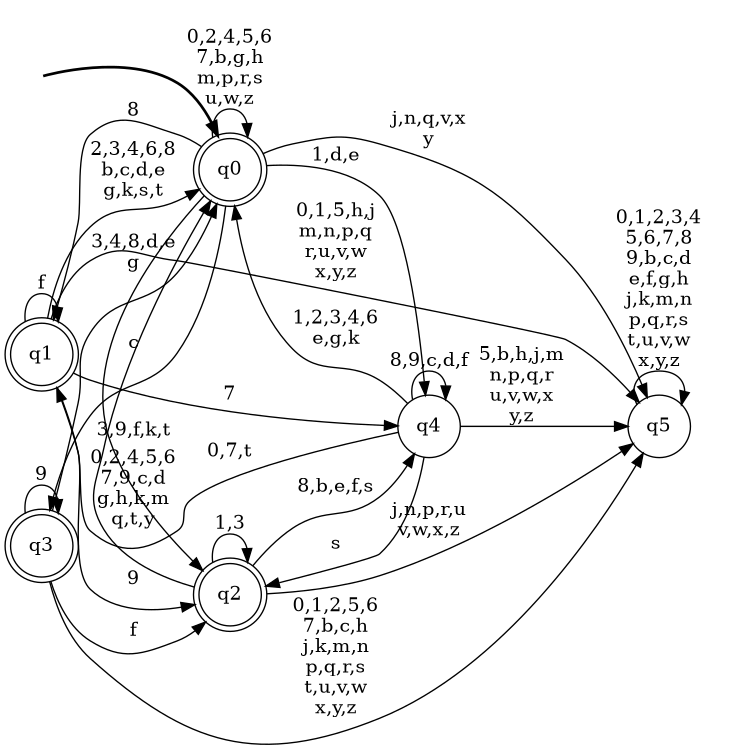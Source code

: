 digraph BlueStarA {
__start0 [style = invis, shape = none, label = "", width = 0, height = 0];

rankdir=LR;
size="8,5";

s0 [style="rounded,filled", color="black", fillcolor="white" shape="doublecircle", label="q0"];
s1 [style="rounded,filled", color="black", fillcolor="white" shape="doublecircle", label="q1"];
s2 [style="rounded,filled", color="black", fillcolor="white" shape="doublecircle", label="q2"];
s3 [style="rounded,filled", color="black", fillcolor="white" shape="doublecircle", label="q3"];
s4 [style="filled", color="black", fillcolor="white" shape="circle", label="q4"];
s5 [style="filled", color="black", fillcolor="white" shape="circle", label="q5"];
subgraph cluster_main { 
	graph [pad=".75", ranksep="0.15", nodesep="0.15"];
	 style=invis; 
	__start0 -> s0 [penwidth=2];
}
s0 -> s0 [label="0,2,4,5,6\n7,b,g,h\nm,p,r,s\nu,w,z"];
s0 -> s1 [label="8"];
s0 -> s2 [label="3,9,f,k,t"];
s0 -> s3 [label="c"];
s0 -> s4 [label="1,d,e"];
s0 -> s5 [label="j,n,q,v,x\ny"];
s1 -> s0 [label="2,3,4,6,8\nb,c,d,e\ng,k,s,t"];
s1 -> s1 [label="f"];
s1 -> s2 [label="9"];
s1 -> s4 [label="7"];
s1 -> s5 [label="0,1,5,h,j\nm,n,p,q\nr,u,v,w\nx,y,z"];
s2 -> s0 [label="0,2,4,5,6\n7,9,c,d\ng,h,k,m\nq,t,y"];
s2 -> s2 [label="1,3"];
s2 -> s4 [label="8,b,e,f,s"];
s2 -> s5 [label="j,n,p,r,u\nv,w,x,z"];
s3 -> s0 [label="3,4,8,d,e\ng"];
s3 -> s2 [label="f"];
s3 -> s3 [label="9"];
s3 -> s5 [label="0,1,2,5,6\n7,b,c,h\nj,k,m,n\np,q,r,s\nt,u,v,w\nx,y,z"];
s4 -> s0 [label="1,2,3,4,6\ne,g,k"];
s4 -> s1 [label="0,7,t"];
s4 -> s2 [label="s"];
s4 -> s4 [label="8,9,c,d,f"];
s4 -> s5 [label="5,b,h,j,m\nn,p,q,r\nu,v,w,x\ny,z"];
s5 -> s5 [label="0,1,2,3,4\n5,6,7,8\n9,b,c,d\ne,f,g,h\nj,k,m,n\np,q,r,s\nt,u,v,w\nx,y,z"];

}